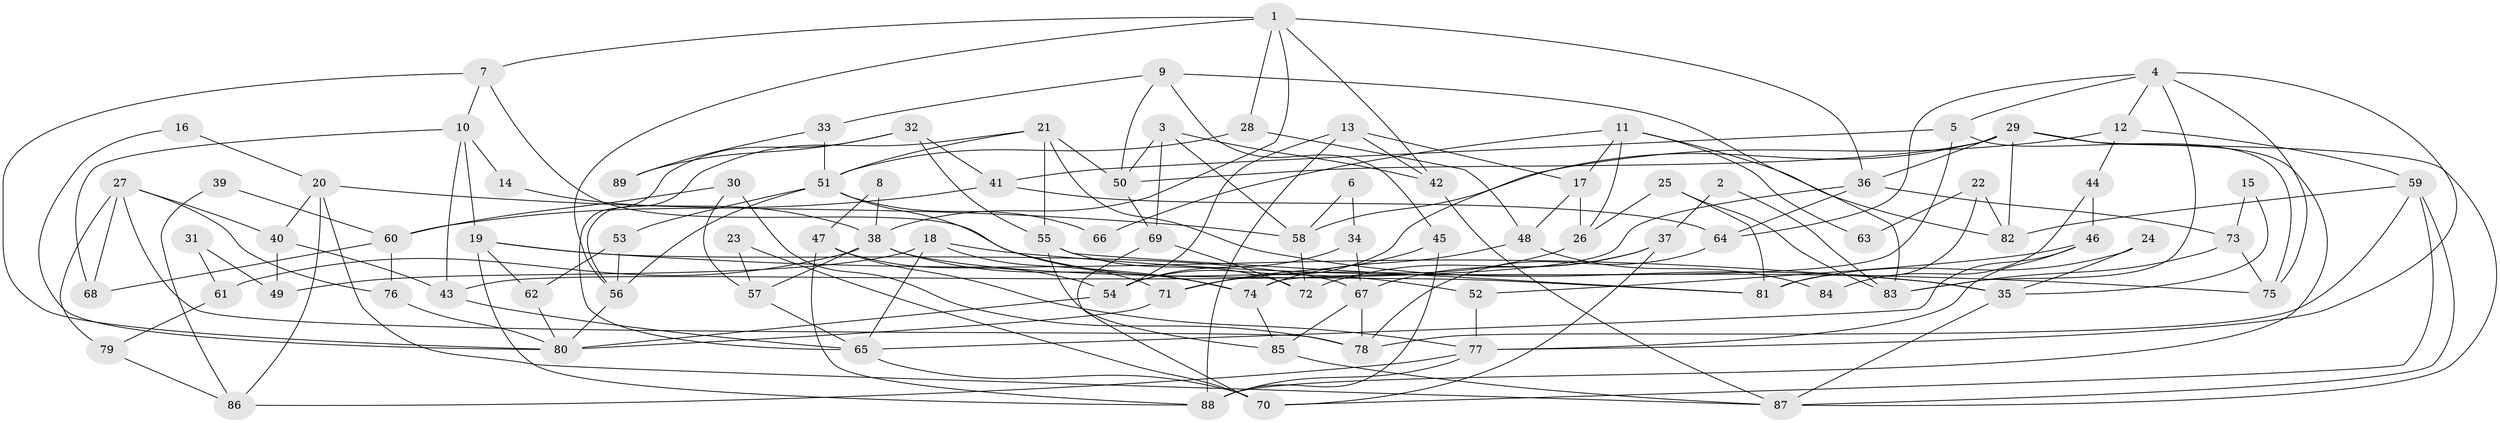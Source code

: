 // coarse degree distribution, {6: 0.14516129032258066, 2: 0.1774193548387097, 7: 0.0967741935483871, 5: 0.16129032258064516, 9: 0.06451612903225806, 4: 0.1774193548387097, 3: 0.12903225806451613, 8: 0.04838709677419355}
// Generated by graph-tools (version 1.1) at 2025/52/02/27/25 19:52:02]
// undirected, 89 vertices, 178 edges
graph export_dot {
graph [start="1"]
  node [color=gray90,style=filled];
  1;
  2;
  3;
  4;
  5;
  6;
  7;
  8;
  9;
  10;
  11;
  12;
  13;
  14;
  15;
  16;
  17;
  18;
  19;
  20;
  21;
  22;
  23;
  24;
  25;
  26;
  27;
  28;
  29;
  30;
  31;
  32;
  33;
  34;
  35;
  36;
  37;
  38;
  39;
  40;
  41;
  42;
  43;
  44;
  45;
  46;
  47;
  48;
  49;
  50;
  51;
  52;
  53;
  54;
  55;
  56;
  57;
  58;
  59;
  60;
  61;
  62;
  63;
  64;
  65;
  66;
  67;
  68;
  69;
  70;
  71;
  72;
  73;
  74;
  75;
  76;
  77;
  78;
  79;
  80;
  81;
  82;
  83;
  84;
  85;
  86;
  87;
  88;
  89;
  1 -- 7;
  1 -- 42;
  1 -- 28;
  1 -- 36;
  1 -- 38;
  1 -- 56;
  2 -- 37;
  2 -- 83;
  3 -- 50;
  3 -- 69;
  3 -- 42;
  3 -- 58;
  4 -- 64;
  4 -- 12;
  4 -- 5;
  4 -- 75;
  4 -- 77;
  4 -- 83;
  5 -- 75;
  5 -- 41;
  5 -- 74;
  6 -- 58;
  6 -- 34;
  7 -- 10;
  7 -- 80;
  7 -- 52;
  8 -- 38;
  8 -- 47;
  9 -- 83;
  9 -- 50;
  9 -- 33;
  9 -- 45;
  10 -- 68;
  10 -- 43;
  10 -- 14;
  10 -- 19;
  11 -- 26;
  11 -- 82;
  11 -- 17;
  11 -- 63;
  11 -- 66;
  12 -- 58;
  12 -- 59;
  12 -- 44;
  13 -- 54;
  13 -- 88;
  13 -- 17;
  13 -- 42;
  14 -- 38;
  15 -- 35;
  15 -- 73;
  16 -- 20;
  16 -- 80;
  17 -- 26;
  17 -- 48;
  18 -- 65;
  18 -- 71;
  18 -- 49;
  18 -- 75;
  19 -- 88;
  19 -- 35;
  19 -- 62;
  19 -- 67;
  20 -- 58;
  20 -- 87;
  20 -- 40;
  20 -- 86;
  21 -- 55;
  21 -- 56;
  21 -- 35;
  21 -- 50;
  21 -- 51;
  22 -- 81;
  22 -- 82;
  22 -- 63;
  23 -- 57;
  23 -- 70;
  24 -- 35;
  24 -- 81;
  25 -- 83;
  25 -- 26;
  25 -- 81;
  26 -- 71;
  27 -- 78;
  27 -- 40;
  27 -- 68;
  27 -- 76;
  27 -- 79;
  28 -- 51;
  28 -- 48;
  29 -- 87;
  29 -- 88;
  29 -- 36;
  29 -- 50;
  29 -- 54;
  29 -- 82;
  30 -- 78;
  30 -- 60;
  30 -- 57;
  31 -- 61;
  31 -- 49;
  32 -- 55;
  32 -- 65;
  32 -- 41;
  32 -- 89;
  33 -- 51;
  33 -- 89;
  34 -- 54;
  34 -- 67;
  35 -- 87;
  36 -- 43;
  36 -- 64;
  36 -- 73;
  37 -- 70;
  37 -- 67;
  37 -- 72;
  38 -- 74;
  38 -- 57;
  38 -- 61;
  38 -- 81;
  39 -- 86;
  39 -- 60;
  40 -- 43;
  40 -- 49;
  41 -- 60;
  41 -- 64;
  42 -- 87;
  43 -- 65;
  44 -- 46;
  44 -- 84;
  45 -- 88;
  45 -- 71;
  46 -- 65;
  46 -- 52;
  46 -- 77;
  47 -- 77;
  47 -- 54;
  47 -- 88;
  48 -- 74;
  48 -- 84;
  50 -- 69;
  51 -- 74;
  51 -- 53;
  51 -- 56;
  51 -- 66;
  52 -- 77;
  53 -- 56;
  53 -- 62;
  54 -- 80;
  55 -- 85;
  55 -- 81;
  55 -- 72;
  56 -- 80;
  57 -- 65;
  58 -- 72;
  59 -- 78;
  59 -- 87;
  59 -- 70;
  59 -- 82;
  60 -- 76;
  60 -- 68;
  61 -- 79;
  62 -- 80;
  64 -- 78;
  65 -- 70;
  67 -- 85;
  67 -- 78;
  69 -- 72;
  69 -- 70;
  71 -- 80;
  73 -- 75;
  73 -- 83;
  74 -- 85;
  76 -- 80;
  77 -- 86;
  77 -- 88;
  79 -- 86;
  85 -- 87;
}
